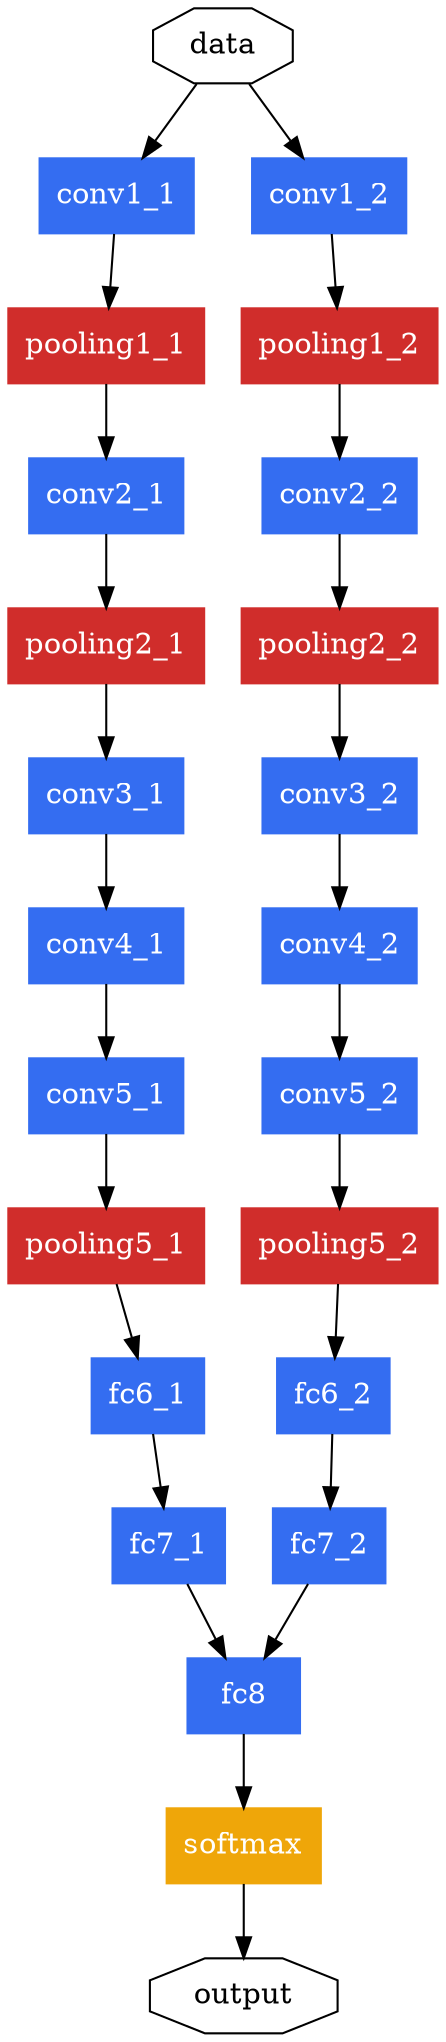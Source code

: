 digraph G {

    //node [style = filled, shape = box, color = "0.20,0.42,0.94"]; conv1 conv2;
    node [shape = octagon]; data output;
    //blue
    node [style = filled, shape = box, color = "#346df1", fontcolor = white];
    conv1_1 conv2_1 conv3_1 conv4_1 conv5_1 fc6_1 fc7_1 fc8;
    conv1_2 conv2_2 conv3_2 conv4_2 conv5_2 fc6_2 fc7_2;
    //red
    node [style = filled, shape = box, color = "#d02d2b", fontcolor = white];
    pooling1_1 pooling2_1 pooling5_1;
    pooling1_2 pooling2_2 pooling5_2;
    //yellow
    node [style = filled, shape = box, color = "#efa609", fontcolor = white];
    softmax;
    //green
    node [style = filled, shape = box, color = "#178f46", fontcolor = white];

	data->conv1_1;
	conv1_1->pooling1_1;

	pooling1_1->conv2_1;
	conv2_1->pooling2_1;

	pooling2_1->conv3_1;
    conv3_1->conv4_1;
    conv4_1->conv5_1
	conv5_1->pooling5_1;

    pooling5_1->fc6_1;
    fc6_1->fc7_1;
    fc7_1->fc8;


    data->conv1_2
	conv1_2->pooling1_2;

	pooling1_2->conv2_2;
	conv2_2->pooling2_2;

	pooling2_2->conv3_2;
    conv3_2->conv4_2;
    conv4_2->conv5_2
	conv5_2->pooling5_2;

    pooling5_2->fc6_2;
    fc6_2->fc7_2;
    fc7_2->fc8;

    fc8->softmax;
    softmax->output

	//main->init[style = dotted];//虚线

	//main->cleanup;

	//execute->{make_string; printf}//连接两个

	//init->make_string;

	//edge[color = red]; // 连接线的颜色

	//main->printf[style=bold, label="100 times"];//线的 label

	//make_string[label = "make a\nstring"]// \n, 这个node的label，注意和上一行的区别

	//node[shape = box, style = filled, color = ".7.3 1.0"];//一个node的属性

	//execute->compare;
}
